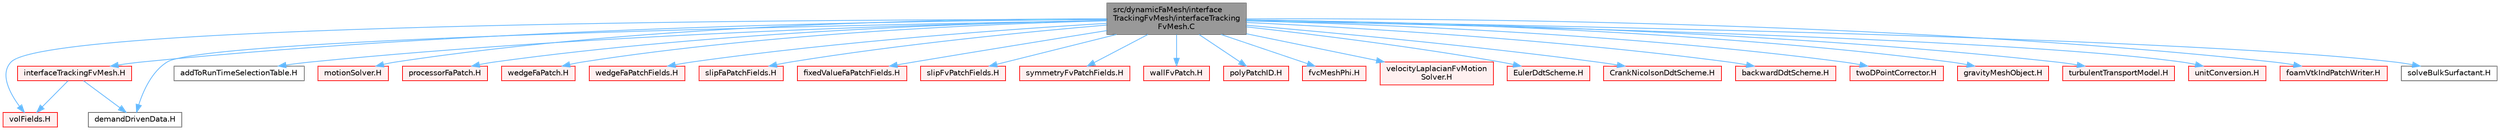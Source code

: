 digraph "src/dynamicFaMesh/interfaceTrackingFvMesh/interfaceTrackingFvMesh.C"
{
 // LATEX_PDF_SIZE
  bgcolor="transparent";
  edge [fontname=Helvetica,fontsize=10,labelfontname=Helvetica,labelfontsize=10];
  node [fontname=Helvetica,fontsize=10,shape=box,height=0.2,width=0.4];
  Node1 [id="Node000001",label="src/dynamicFaMesh/interface\lTrackingFvMesh/interfaceTracking\lFvMesh.C",height=0.2,width=0.4,color="gray40", fillcolor="grey60", style="filled", fontcolor="black",tooltip=" "];
  Node1 -> Node2 [id="edge1_Node000001_Node000002",color="steelblue1",style="solid",tooltip=" "];
  Node2 [id="Node000002",label="interfaceTrackingFvMesh.H",height=0.2,width=0.4,color="red", fillcolor="#FFF0F0", style="filled",URL="$interfaceTrackingFvMesh_8H.html",tooltip=" "];
  Node2 -> Node479 [id="edge2_Node000002_Node000479",color="steelblue1",style="solid",tooltip=" "];
  Node479 [id="Node000479",label="volFields.H",height=0.2,width=0.4,color="red", fillcolor="#FFF0F0", style="filled",URL="$volFields_8H.html",tooltip=" "];
  Node2 -> Node570 [id="edge3_Node000002_Node000570",color="steelblue1",style="solid",tooltip=" "];
  Node570 [id="Node000570",label="demandDrivenData.H",height=0.2,width=0.4,color="grey40", fillcolor="white", style="filled",URL="$demandDrivenData_8H.html",tooltip="Template functions to aid in the implementation of demand driven data."];
  Node1 -> Node571 [id="edge4_Node000001_Node000571",color="steelblue1",style="solid",tooltip=" "];
  Node571 [id="Node000571",label="addToRunTimeSelectionTable.H",height=0.2,width=0.4,color="grey40", fillcolor="white", style="filled",URL="$addToRunTimeSelectionTable_8H.html",tooltip="Macros for easy insertion into run-time selection tables."];
  Node1 -> Node572 [id="edge5_Node000001_Node000572",color="steelblue1",style="solid",tooltip=" "];
  Node572 [id="Node000572",label="motionSolver.H",height=0.2,width=0.4,color="red", fillcolor="#FFF0F0", style="filled",URL="$motionSolver_8H.html",tooltip=" "];
  Node1 -> Node479 [id="edge6_Node000001_Node000479",color="steelblue1",style="solid",tooltip=" "];
  Node1 -> Node573 [id="edge7_Node000001_Node000573",color="steelblue1",style="solid",tooltip=" "];
  Node573 [id="Node000573",label="processorFaPatch.H",height=0.2,width=0.4,color="red", fillcolor="#FFF0F0", style="filled",URL="$processorFaPatch_8H.html",tooltip=" "];
  Node1 -> Node576 [id="edge8_Node000001_Node000576",color="steelblue1",style="solid",tooltip=" "];
  Node576 [id="Node000576",label="wedgeFaPatch.H",height=0.2,width=0.4,color="red", fillcolor="#FFF0F0", style="filled",URL="$wedgeFaPatch_8H.html",tooltip=" "];
  Node1 -> Node578 [id="edge9_Node000001_Node000578",color="steelblue1",style="solid",tooltip=" "];
  Node578 [id="Node000578",label="wedgeFaPatchFields.H",height=0.2,width=0.4,color="red", fillcolor="#FFF0F0", style="filled",URL="$wedgeFaPatchFields_8H.html",tooltip=" "];
  Node1 -> Node581 [id="edge10_Node000001_Node000581",color="steelblue1",style="solid",tooltip=" "];
  Node581 [id="Node000581",label="slipFaPatchFields.H",height=0.2,width=0.4,color="red", fillcolor="#FFF0F0", style="filled",URL="$slipFaPatchFields_8H.html",tooltip=" "];
  Node1 -> Node586 [id="edge11_Node000001_Node000586",color="steelblue1",style="solid",tooltip=" "];
  Node586 [id="Node000586",label="fixedValueFaPatchFields.H",height=0.2,width=0.4,color="red", fillcolor="#FFF0F0", style="filled",URL="$fixedValueFaPatchFields_8H.html",tooltip=" "];
  Node1 -> Node588 [id="edge12_Node000001_Node000588",color="steelblue1",style="solid",tooltip=" "];
  Node588 [id="Node000588",label="slipFvPatchFields.H",height=0.2,width=0.4,color="red", fillcolor="#FFF0F0", style="filled",URL="$slipFvPatchFields_8H.html",tooltip=" "];
  Node1 -> Node593 [id="edge13_Node000001_Node000593",color="steelblue1",style="solid",tooltip=" "];
  Node593 [id="Node000593",label="symmetryFvPatchFields.H",height=0.2,width=0.4,color="red", fillcolor="#FFF0F0", style="filled",URL="$symmetryFvPatchFields_8H.html",tooltip=" "];
  Node1 -> Node595 [id="edge14_Node000001_Node000595",color="steelblue1",style="solid",tooltip=" "];
  Node595 [id="Node000595",label="wallFvPatch.H",height=0.2,width=0.4,color="red", fillcolor="#FFF0F0", style="filled",URL="$wallFvPatch_8H.html",tooltip=" "];
  Node1 -> Node597 [id="edge15_Node000001_Node000597",color="steelblue1",style="solid",tooltip=" "];
  Node597 [id="Node000597",label="polyPatchID.H",height=0.2,width=0.4,color="red", fillcolor="#FFF0F0", style="filled",URL="$polyPatchID_8H.html",tooltip=" "];
  Node1 -> Node515 [id="edge16_Node000001_Node000515",color="steelblue1",style="solid",tooltip=" "];
  Node515 [id="Node000515",label="fvcMeshPhi.H",height=0.2,width=0.4,color="red", fillcolor="#FFF0F0", style="filled",URL="$fvcMeshPhi_8H.html",tooltip="Calculate the mesh motion flux and convert fluxes from absolute to relative and back."];
  Node1 -> Node599 [id="edge17_Node000001_Node000599",color="steelblue1",style="solid",tooltip=" "];
  Node599 [id="Node000599",label="velocityLaplacianFvMotion\lSolver.H",height=0.2,width=0.4,color="red", fillcolor="#FFF0F0", style="filled",URL="$velocityLaplacianFvMotionSolver_8H.html",tooltip=" "];
  Node1 -> Node611 [id="edge18_Node000001_Node000611",color="steelblue1",style="solid",tooltip=" "];
  Node611 [id="Node000611",label="EulerDdtScheme.H",height=0.2,width=0.4,color="red", fillcolor="#FFF0F0", style="filled",URL="$EulerDdtScheme_8H.html",tooltip=" "];
  Node1 -> Node613 [id="edge19_Node000001_Node000613",color="steelblue1",style="solid",tooltip=" "];
  Node613 [id="Node000613",label="CrankNicolsonDdtScheme.H",height=0.2,width=0.4,color="red", fillcolor="#FFF0F0", style="filled",URL="$CrankNicolsonDdtScheme_8H.html",tooltip=" "];
  Node1 -> Node614 [id="edge20_Node000001_Node000614",color="steelblue1",style="solid",tooltip=" "];
  Node614 [id="Node000614",label="backwardDdtScheme.H",height=0.2,width=0.4,color="red", fillcolor="#FFF0F0", style="filled",URL="$backwardDdtScheme_8H.html",tooltip=" "];
  Node1 -> Node615 [id="edge21_Node000001_Node000615",color="steelblue1",style="solid",tooltip=" "];
  Node615 [id="Node000615",label="twoDPointCorrector.H",height=0.2,width=0.4,color="red", fillcolor="#FFF0F0", style="filled",URL="$twoDPointCorrector_8H.html",tooltip=" "];
  Node1 -> Node565 [id="edge22_Node000001_Node000565",color="steelblue1",style="solid",tooltip=" "];
  Node565 [id="Node000565",label="gravityMeshObject.H",height=0.2,width=0.4,color="red", fillcolor="#FFF0F0", style="filled",URL="$gravityMeshObject_8H.html",tooltip=" "];
  Node1 -> Node616 [id="edge23_Node000001_Node000616",color="steelblue1",style="solid",tooltip=" "];
  Node616 [id="Node000616",label="turbulentTransportModel.H",height=0.2,width=0.4,color="red", fillcolor="#FFF0F0", style="filled",URL="$turbulentTransportModel_8H.html",tooltip=" "];
  Node1 -> Node570 [id="edge24_Node000001_Node000570",color="steelblue1",style="solid",tooltip=" "];
  Node1 -> Node631 [id="edge25_Node000001_Node000631",color="steelblue1",style="solid",tooltip=" "];
  Node631 [id="Node000631",label="unitConversion.H",height=0.2,width=0.4,color="red", fillcolor="#FFF0F0", style="filled",URL="$unitConversion_8H.html",tooltip="Unit conversion functions."];
  Node1 -> Node632 [id="edge26_Node000001_Node000632",color="steelblue1",style="solid",tooltip=" "];
  Node632 [id="Node000632",label="foamVtkIndPatchWriter.H",height=0.2,width=0.4,color="red", fillcolor="#FFF0F0", style="filled",URL="$foamVtkIndPatchWriter_8H.html",tooltip=" "];
  Node1 -> Node646 [id="edge27_Node000001_Node000646",color="steelblue1",style="solid",tooltip=" "];
  Node646 [id="Node000646",label="solveBulkSurfactant.H",height=0.2,width=0.4,color="grey40", fillcolor="white", style="filled",URL="$solveBulkSurfactant_8H.html",tooltip=" "];
}

